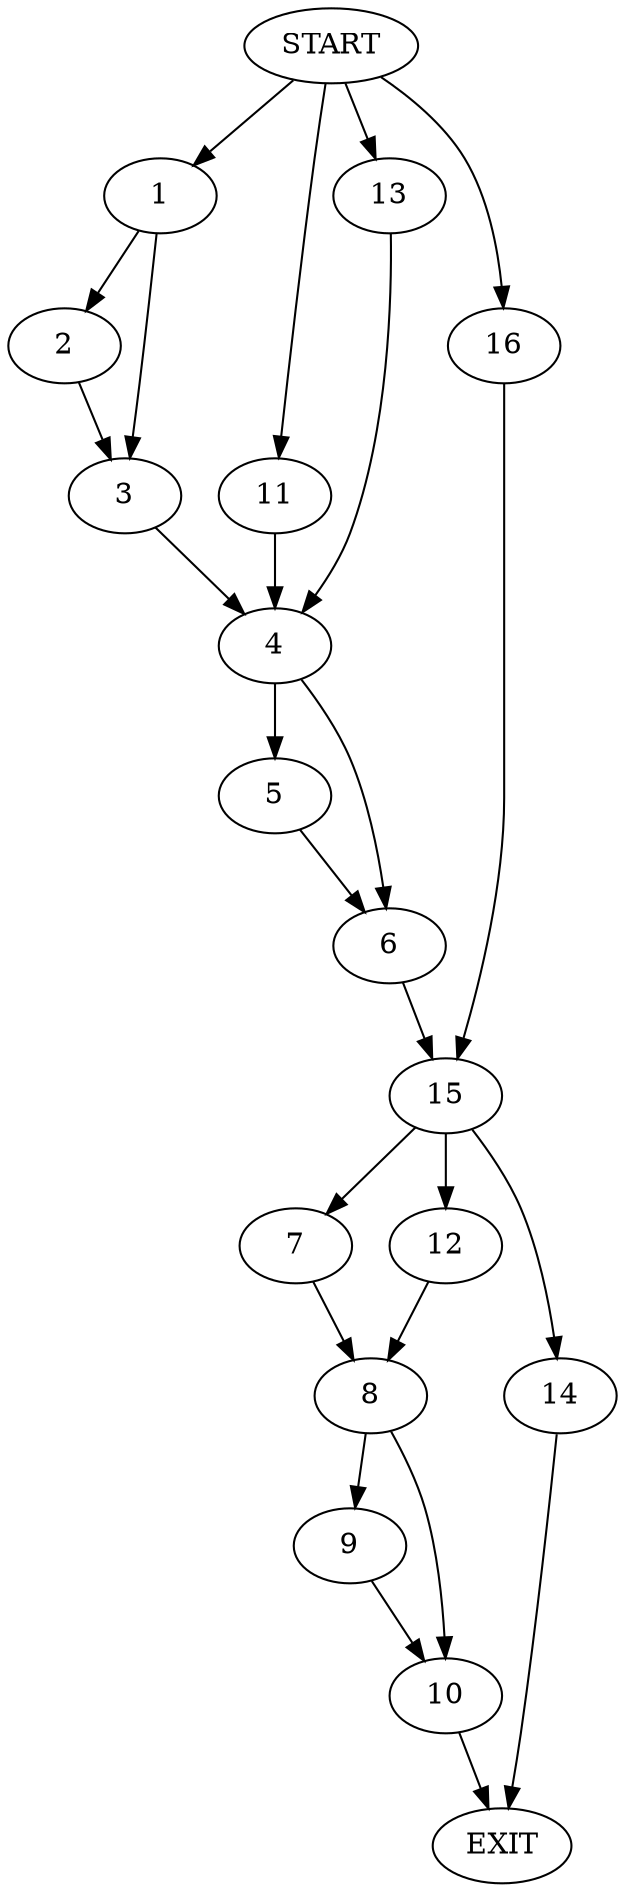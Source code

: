 digraph {
0 [label="START"]
17 [label="EXIT"]
0 -> 1
1 -> 2
1 -> 3
3 -> 4
2 -> 3
4 -> 5
4 -> 6
7 -> 8
8 -> 9
8 -> 10
0 -> 11
11 -> 4
12 -> 8
0 -> 13
13 -> 4
14 -> 17
5 -> 6
6 -> 15
15 -> 7
15 -> 12
15 -> 14
0 -> 16
16 -> 15
10 -> 17
9 -> 10
}
